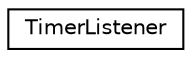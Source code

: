 digraph "Graphical Class Hierarchy"
{
 // LATEX_PDF_SIZE
  edge [fontname="Helvetica",fontsize="10",labelfontname="Helvetica",labelfontsize="10"];
  node [fontname="Helvetica",fontsize="10",shape=record];
  rankdir="LR";
  Node0 [label="TimerListener",height=0.2,width=0.4,color="black", fillcolor="white", style="filled",URL="$classTimerListener.html",tooltip=" "];
}
